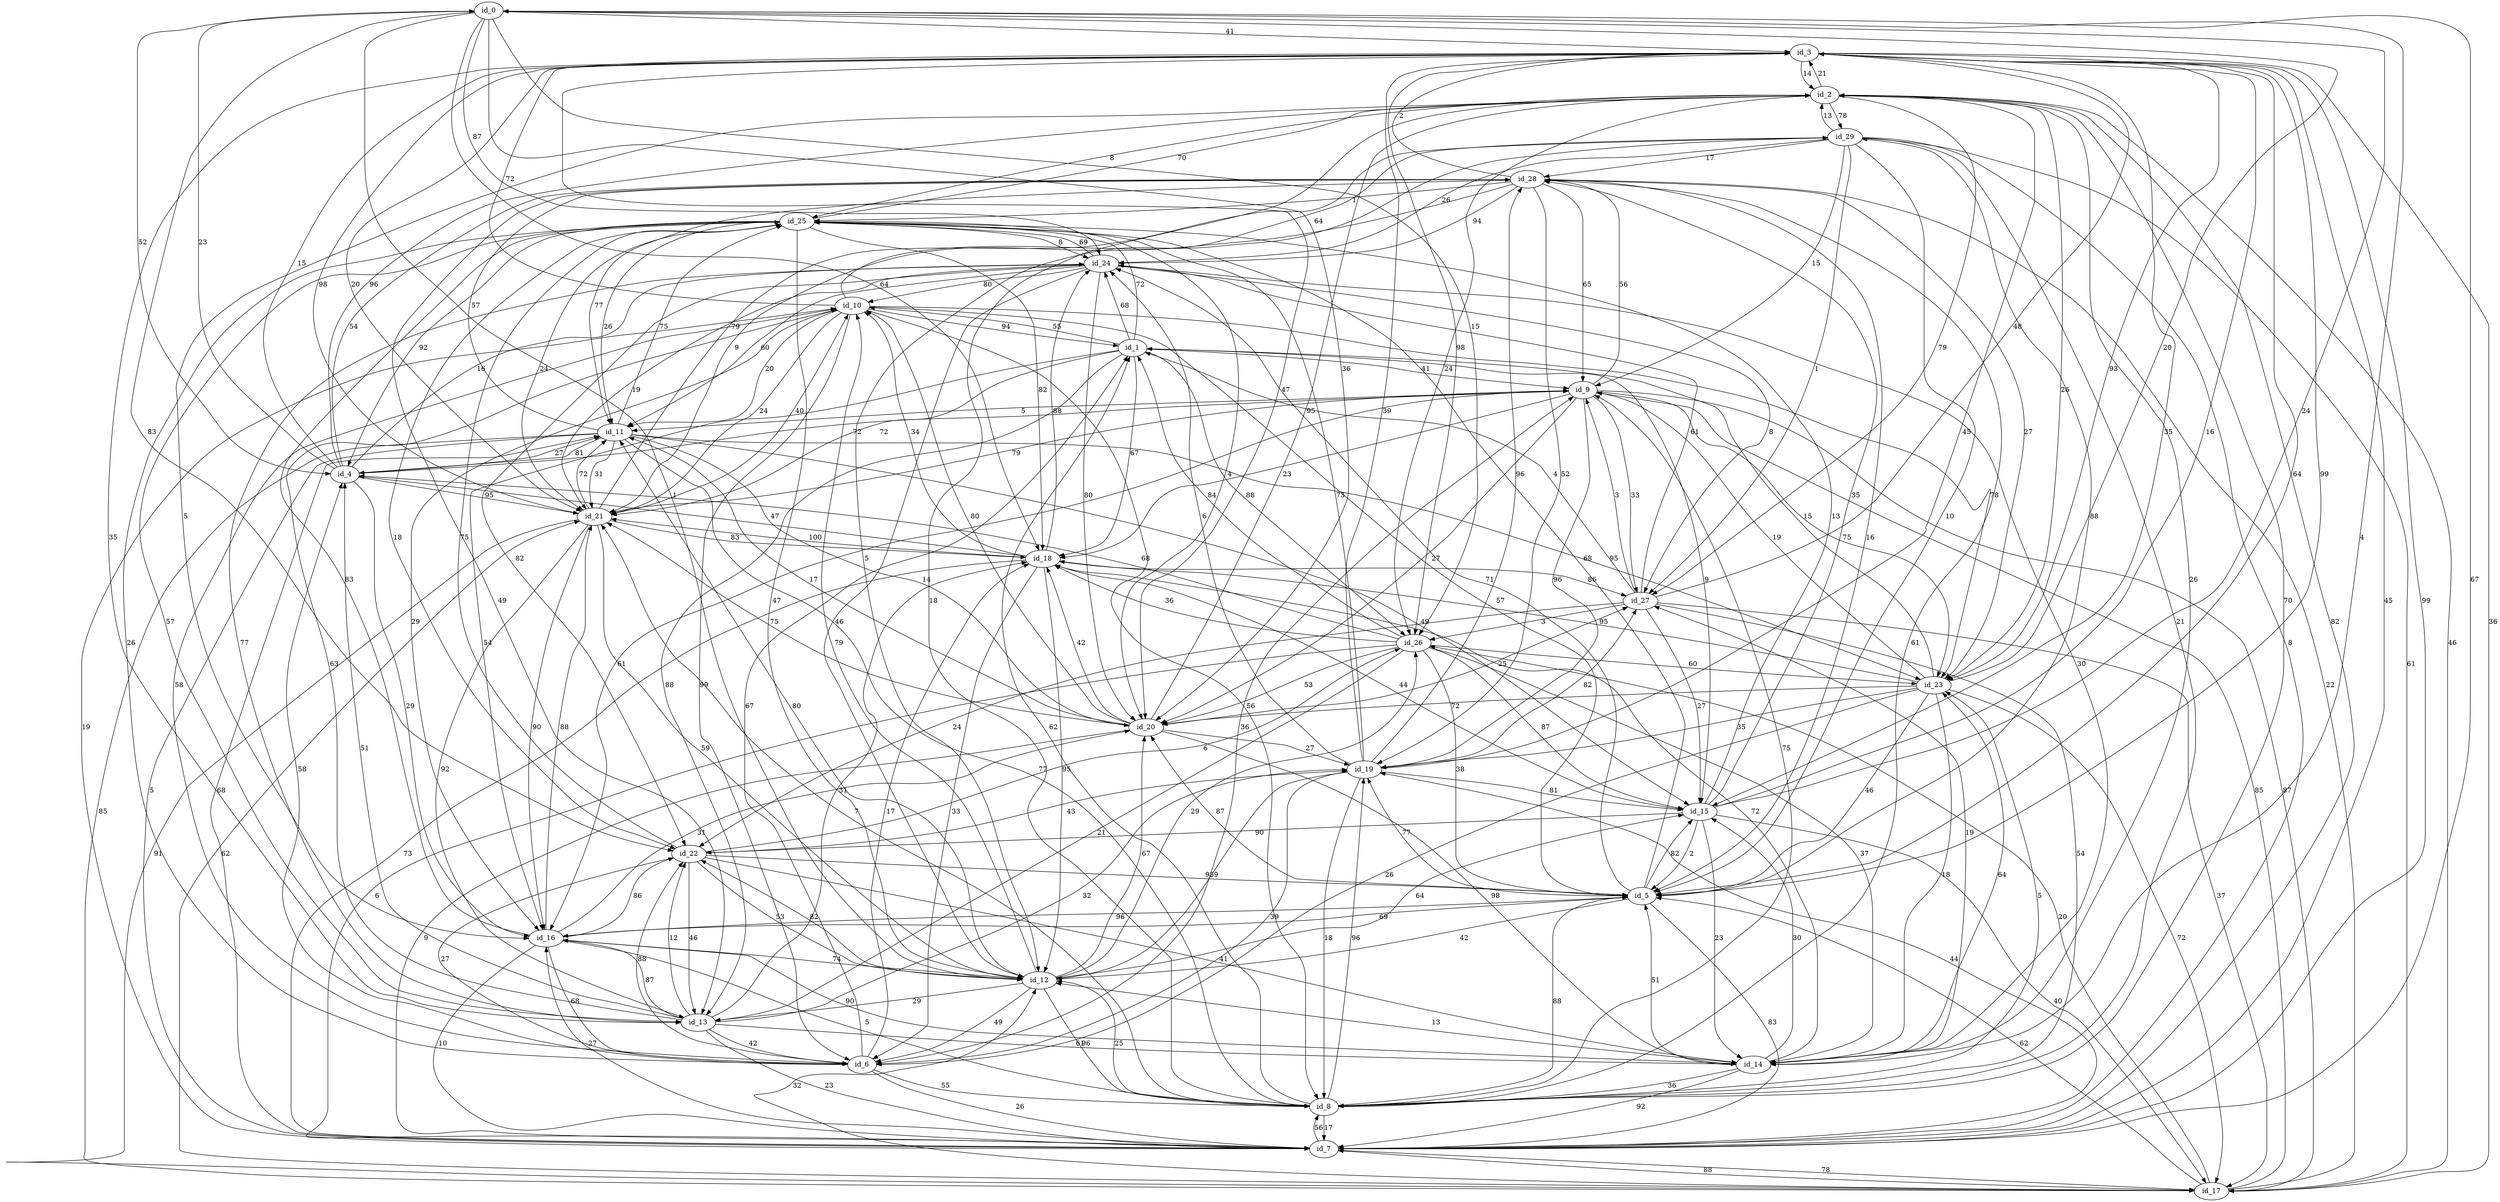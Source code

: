 digraph GR{
id_0[label=id_0];
id_1[label=id_1];
id_2[label=id_2];
id_3[label=id_3];
id_4[label=id_4];
id_5[label=id_5];
id_6[label=id_6];
id_7[label=id_7];
id_8[label=id_8];
id_9[label=id_9];
id_10[label=id_10];
id_11[label=id_11];
id_12[label=id_12];
id_13[label=id_13];
id_14[label=id_14];
id_15[label=id_15];
id_16[label=id_16];
id_17[label=id_17];
id_18[label=id_18];
id_19[label=id_19];
id_20[label=id_20];
id_21[label=id_21];
id_22[label=id_22];
id_23[label=id_23];
id_24[label=id_24];
id_25[label=id_25];
id_26[label=id_26];
id_27[label=id_27];
id_28[label=id_28];
id_29[label=id_29];
id_0->id_18[label=64];
id_0->id_22[label=83];
id_0->id_20[label=36];
id_0->id_26[label=15];
id_0->id_12[label=1];
id_0->id_3[label=41];
id_0->id_24[label=87];
id_0->id_4[label=52];
id_0->id_14[label=4];
id_1->id_26[label=88];
id_1->id_24[label=68];
id_1->id_13[label=88];
id_1->id_18[label=67];
id_1->id_25[label=72];
id_1->id_9[label=41];
id_1->id_16[label=54];
id_1->id_10[label=55];
id_1->id_21[label=72];
id_1->id_15[label=9];
id_2->id_29[label=78];
id_2->id_3[label=21];
id_2->id_23[label=26];
id_2->id_16[label=5];
id_2->id_26[label=24];
id_2->id_25[label=8];
id_2->id_8[label=70];
id_2->id_27[label=79];
id_3->id_13[label=35];
id_3->id_7[label=45];
id_3->id_5[label=64];
id_3->id_26[label=98];
id_3->id_20[label=47];
id_3->id_21[label=20];
id_3->id_2[label=14];
id_3->id_23[label=93];
id_3->id_17[label=36];
id_3->id_15[label=35];
id_4->id_0[label=23];
id_4->id_21[label=95];
id_4->id_3[label=15];
id_4->id_11[label=27];
id_4->id_16[label=29];
id_4->id_24[label=16];
id_4->id_28[label=54];
id_4->id_9[label=72];
id_4->id_2[label=96];
id_5->id_16[label=96];
id_5->id_12[label=42];
id_5->id_29[label=88];
id_5->id_19[label=77];
id_5->id_25[label=68];
id_5->id_7[label=83];
id_5->id_20[label=87];
id_5->id_24[label=71];
id_5->id_3[label=99];
id_5->id_15[label=82];
id_6->id_8[label=55];
id_6->id_1[label=67];
id_6->id_10[label=58];
id_6->id_7[label=26];
id_6->id_18[label=17];
id_6->id_4[label=58];
id_6->id_25[label=26];
id_6->id_9[label=36];
id_6->id_22[label=88];
id_7->id_17[label=78];
id_7->id_19[label=44];
id_7->id_11[label=68];
id_7->id_8[label=56];
id_7->id_10[label=19];
id_7->id_16[label=27];
id_7->id_0[label=67];
id_7->id_2[label=82];
id_7->id_3[label=99];
id_8->id_1[label=62];
id_8->id_5[label=88];
id_8->id_23[label=5];
id_8->id_12[label=25];
id_8->id_9[label=75];
id_8->id_7[label=17];
id_8->id_2[label=18];
id_8->id_28[label=61];
id_8->id_19[label=96];
id_8->id_21[label=7];
id_9->id_23[label=75];
id_9->id_28[label=56];
id_9->id_27[label=33];
id_9->id_20[label=27];
id_9->id_19[label=96];
id_9->id_17[label=87];
id_9->id_16[label=61];
id_9->id_11[label=5];
id_9->id_18[label=23];
id_10->id_3[label=72];
id_10->id_11[label=20];
id_10->id_6[label=99];
id_10->id_5[label=57];
id_10->id_23[label=78];
id_10->id_29[label=64];
id_10->id_21[label=24];
id_10->id_1[label=94];
id_10->id_16[label=29];
id_10->id_8[label=56];
id_11->id_17[label=85];
id_11->id_15[label=49];
id_11->id_23[label=95];
id_11->id_28[label=57];
id_11->id_25[label=75];
id_11->id_4[label=81];
id_11->id_21[label=31];
id_11->id_8[label=77];
id_11->id_7[label=5];
id_11->id_20[label=14];
id_12->id_13[label=29];
id_12->id_6[label=49];
id_12->id_20[label=67];
id_12->id_15[label=64];
id_12->id_11[label=80];
id_12->id_8[label=96];
id_12->id_26[label=29];
id_12->id_22[label=82];
id_12->id_10[label=79];
id_13->id_19[label=32];
id_13->id_4[label=51];
id_13->id_22[label=12];
id_13->id_16[label=87];
id_13->id_18[label=31];
id_13->id_7[label=23];
id_13->id_14[label=61];
id_13->id_10[label=63];
id_13->id_6[label=42];
id_14->id_5[label=51];
id_14->id_16[label=90];
id_14->id_2[label=26];
id_14->id_7[label=92];
id_14->id_12[label=13];
id_14->id_18[label=72];
id_14->id_8[label=36];
id_14->id_27[label=19];
id_14->id_15[label=30];
id_14->id_23[label=64];
id_15->id_0[label=24];
id_15->id_25[label=13];
id_15->id_3[label=16];
id_15->id_28[label=35];
id_15->id_5[label=2];
id_15->id_17[label=40];
id_15->id_14[label=23];
id_15->id_22[label=90];
id_16->id_22[label=86];
id_16->id_6[label=68];
id_16->id_21[label=88];
id_16->id_12[label=74];
id_16->id_8[label=5];
id_16->id_25[label=83];
id_16->id_7[label=10];
id_16->id_5[label=69];
id_16->id_20[label=31];
id_17->id_2[label=46];
id_17->id_26[label=20];
id_17->id_9[label=85];
id_17->id_7[label=88];
id_17->id_21[label=62];
id_17->id_5[label=62];
id_17->id_28[label=22];
id_17->id_12[label=32];
id_18->id_10[label=34];
id_18->id_7[label=73];
id_18->id_21[label=100];
id_18->id_4[label=47];
id_18->id_6[label=33];
id_18->id_12[label=95];
id_18->id_27[label=86];
id_18->id_15[label=44];
id_18->id_24[label=88];
id_19->id_6[label=39];
id_19->id_2[label=45];
id_19->id_25[label=73];
id_19->id_24[label=6];
id_19->id_8[label=18];
id_19->id_15[label=81];
id_19->id_27[label=82];
id_19->id_12[label=9];
id_19->id_28[label=96];
id_19->id_3[label=39];
id_20->id_10[label=80];
id_20->id_7[label=9];
id_20->id_27[label=25];
id_20->id_18[label=42];
id_20->id_19[label=27];
id_20->id_11[label=17];
id_20->id_21[label=75];
id_20->id_2[label=95];
id_20->id_14[label=98];
id_21->id_29[label=79];
id_21->id_11[label=72];
id_21->id_12[label=59];
id_21->id_13[label=92];
id_21->id_10[label=40];
id_21->id_16[label=90];
id_21->id_3[label=98];
id_21->id_9[label=79];
id_21->id_17[label=91];
id_21->id_18[label=83];
id_22->id_6[label=27];
id_22->id_12[label=53];
id_22->id_14[label=41];
id_22->id_13[label=46];
id_22->id_19[label=43];
id_22->id_25[label=75];
id_22->id_26[label=6];
id_22->id_5[label=93];
id_23->id_18[label=95];
id_23->id_0[label=20];
id_23->id_9[label=19];
id_23->id_1[label=15];
id_23->id_20[label=72];
id_23->id_5[label=46];
id_23->id_19[label=35];
id_23->id_6[label=26];
id_23->id_14[label=18];
id_23->id_17[label=72];
id_24->id_13[label=77];
id_24->id_22[label=82];
id_24->id_25[label=69];
id_24->id_11[label=60];
id_24->id_21[label=19];
id_24->id_20[label=80];
id_24->id_12[label=46];
id_24->id_14[label=30];
id_24->id_27[label=8];
id_24->id_10[label=80];
id_25->id_22[label=18];
id_25->id_24[label=8];
id_25->id_2[label=70];
id_25->id_13[label=57];
id_25->id_12[label=47];
id_25->id_21[label=24];
id_25->id_11[label=26];
id_25->id_20[label=4];
id_25->id_4[label=92];
id_25->id_18[label=82];
id_26->id_23[label=60];
id_26->id_4[label=68];
id_26->id_18[label=36];
id_26->id_1[label=84];
id_26->id_5[label=38];
id_26->id_15[label=87];
id_26->id_7[label=6];
id_26->id_13[label=21];
id_26->id_20[label=53];
id_26->id_14[label=37];
id_27->id_15[label=27];
id_27->id_1[label=4];
id_27->id_8[label=54];
id_27->id_3[label=48];
id_27->id_24[label=61];
id_27->id_26[label=3];
id_27->id_9[label=3];
id_27->id_22[label=24];
id_27->id_17[label=37];
id_28->id_13[label=49];
id_28->id_3[label=2];
id_28->id_23[label=27];
id_28->id_25[label=1];
id_28->id_24[label=94];
id_28->id_9[label=65];
id_28->id_19[label=52];
id_28->id_11[label=77];
id_28->id_21[label=9];
id_28->id_5[label=16];
id_29->id_28[label=17];
id_29->id_9[label=15];
id_29->id_8[label=21];
id_29->id_27[label=1];
id_29->id_24[label=26];
id_29->id_17[label=61];
id_29->id_2[label=13];
id_29->id_5[label=10];
id_29->id_7[label=8];
id_29->id_12[label=5];
}